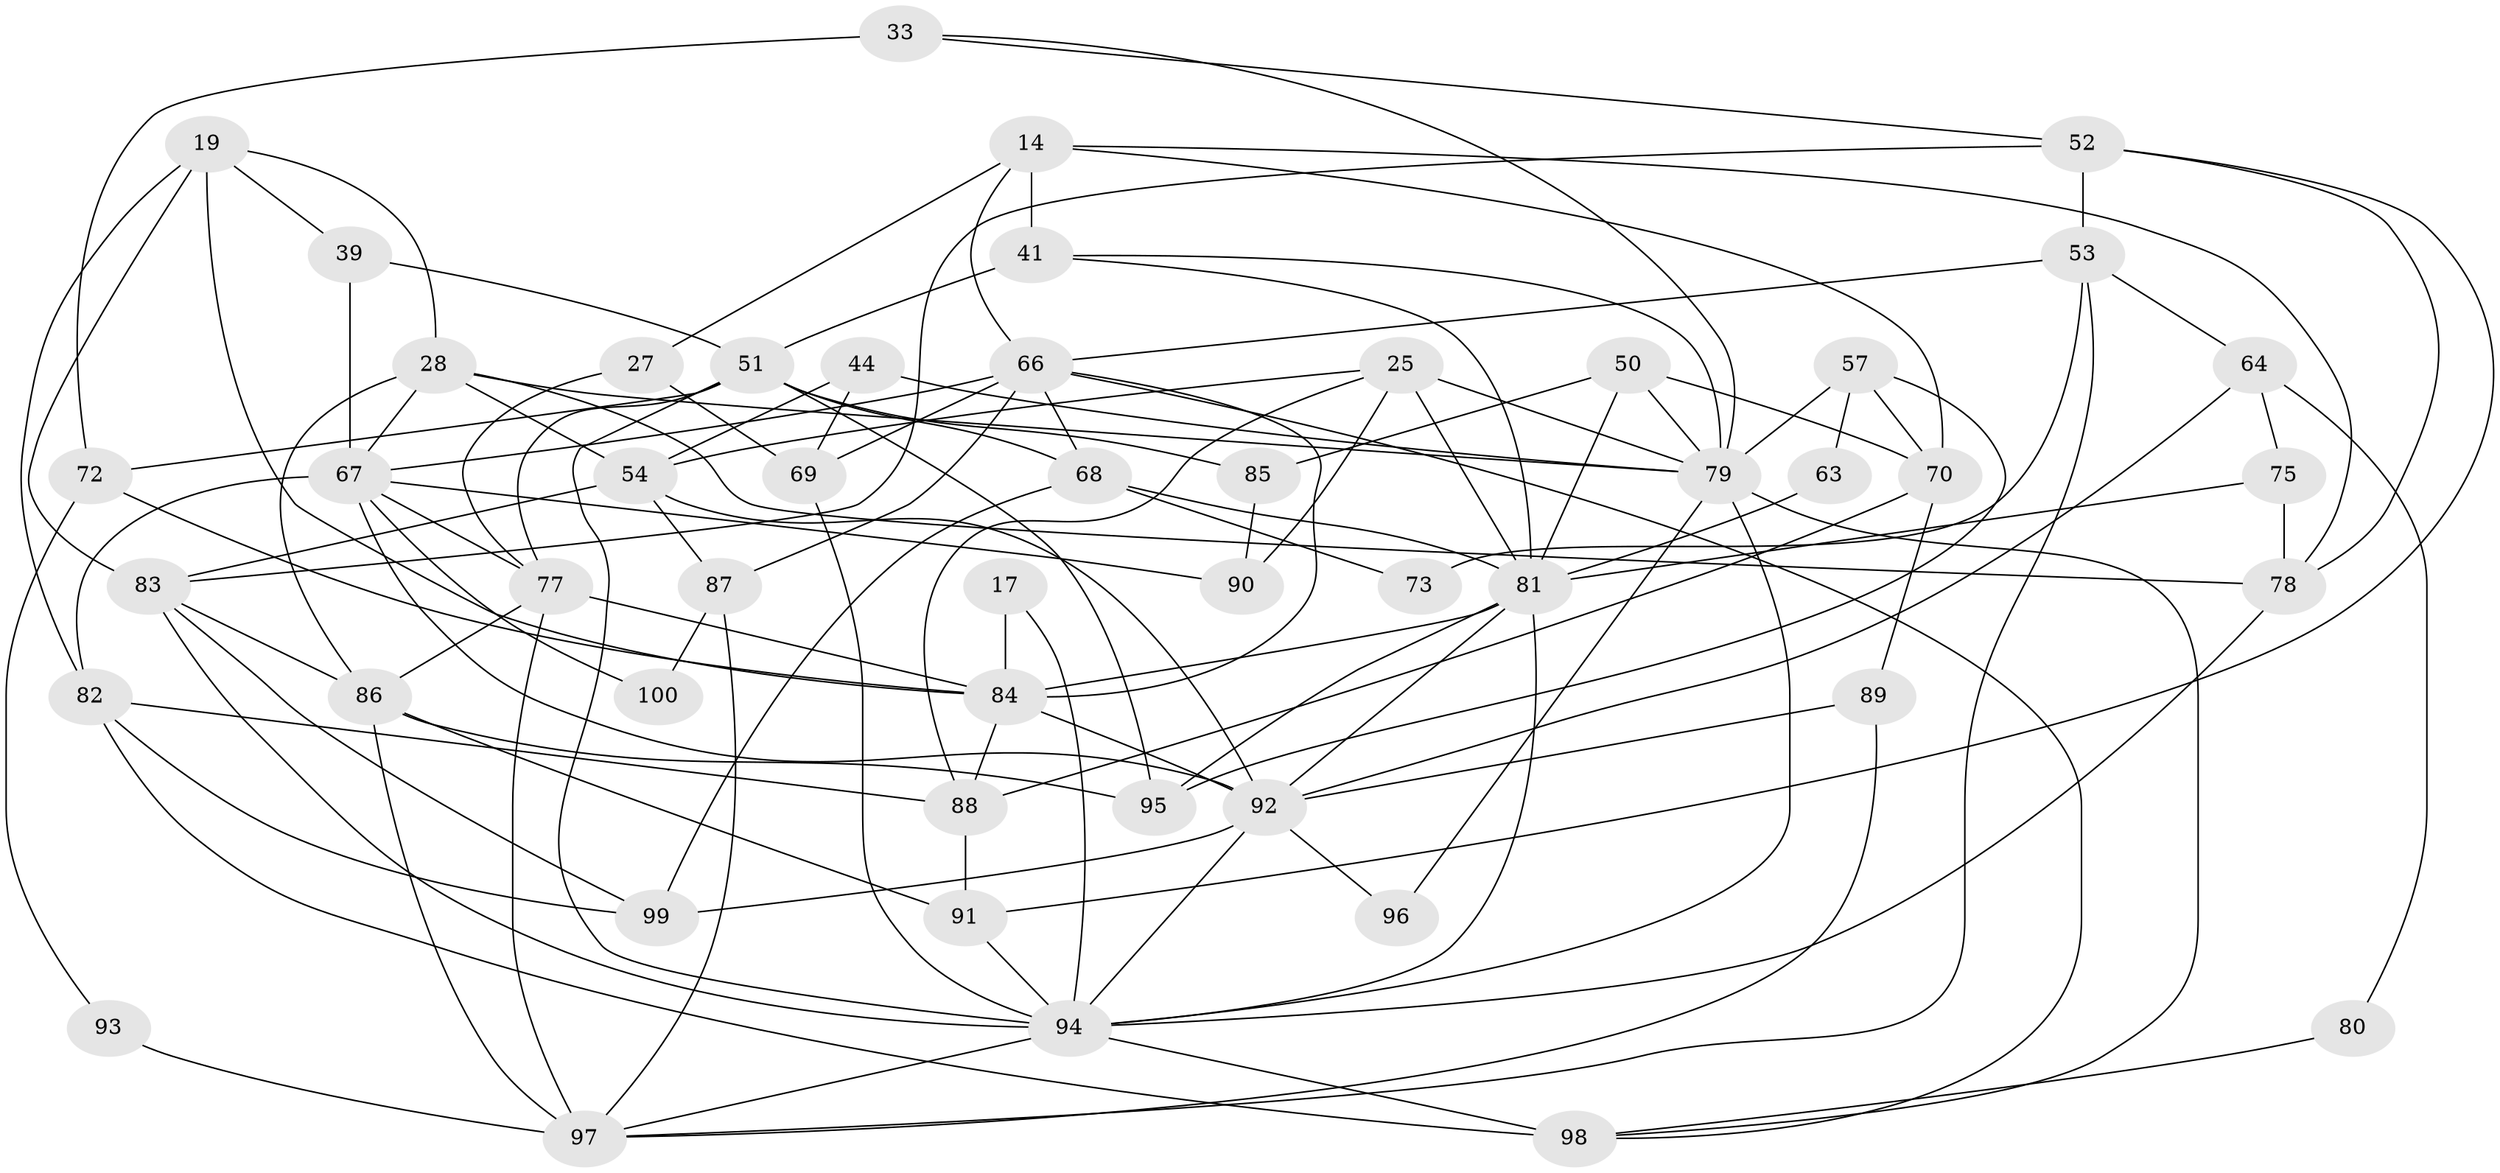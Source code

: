 // original degree distribution, {6: 0.08, 3: 0.25, 5: 0.22, 4: 0.28, 2: 0.13, 7: 0.03, 8: 0.01}
// Generated by graph-tools (version 1.1) at 2025/54/03/04/25 21:54:55]
// undirected, 50 vertices, 121 edges
graph export_dot {
graph [start="1"]
  node [color=gray90,style=filled];
  14;
  17;
  19;
  25 [super="+22"];
  27 [super="+26"];
  28 [super="+11"];
  33;
  39 [super="+2"];
  41;
  44;
  50;
  51 [super="+15+13"];
  52;
  53 [super="+21"];
  54 [super="+20"];
  57;
  63;
  64;
  66 [super="+10+35+18+23"];
  67 [super="+31+48"];
  68 [super="+37"];
  69 [super="+65"];
  70 [super="+49"];
  72 [super="+16"];
  73;
  75 [super="+58"];
  77 [super="+71"];
  78;
  79 [super="+4"];
  80;
  81 [super="+9+32+61"];
  82 [super="+5"];
  83 [super="+56"];
  84 [super="+46+47"];
  85;
  86 [super="+55"];
  87;
  88;
  89;
  90 [super="+12+76"];
  91;
  92 [super="+38"];
  93;
  94 [super="+62"];
  95;
  96;
  97 [super="+24+42+74"];
  98 [super="+59"];
  99;
  100;
  14 -- 78;
  14 -- 41;
  14 -- 66;
  14 -- 27;
  14 -- 70;
  17 -- 84;
  17 -- 94;
  19 -- 82;
  19 -- 28 [weight=2];
  19 -- 84 [weight=2];
  19 -- 39;
  19 -- 83;
  25 -- 54 [weight=2];
  25 -- 81;
  25 -- 88;
  25 -- 79 [weight=2];
  25 -- 90;
  27 -- 69 [weight=2];
  27 -- 77;
  28 -- 78;
  28 -- 54;
  28 -- 86;
  28 -- 79;
  28 -- 67;
  33 -- 79;
  33 -- 52;
  33 -- 72 [weight=2];
  39 -- 67 [weight=3];
  39 -- 51;
  41 -- 79;
  41 -- 81;
  41 -- 51 [weight=3];
  44 -- 79;
  44 -- 54;
  44 -- 69;
  50 -- 70 [weight=2];
  50 -- 85;
  50 -- 79;
  50 -- 81;
  51 -- 95;
  51 -- 72;
  51 -- 85;
  51 -- 77;
  51 -- 68;
  51 -- 94;
  52 -- 78;
  52 -- 91;
  52 -- 53;
  52 -- 83;
  53 -- 97;
  53 -- 73;
  53 -- 66;
  53 -- 64;
  54 -- 92 [weight=2];
  54 -- 87;
  54 -- 83;
  57 -- 95;
  57 -- 63;
  57 -- 79;
  57 -- 70;
  63 -- 81;
  64 -- 75;
  64 -- 80;
  64 -- 92;
  66 -- 87;
  66 -- 98;
  66 -- 67;
  66 -- 84;
  66 -- 69 [weight=2];
  66 -- 68;
  67 -- 92 [weight=3];
  67 -- 100;
  67 -- 77 [weight=3];
  67 -- 82;
  67 -- 90 [weight=2];
  68 -- 99;
  68 -- 81;
  68 -- 73;
  69 -- 94;
  70 -- 88;
  70 -- 89;
  72 -- 93;
  72 -- 84;
  75 -- 78 [weight=2];
  75 -- 81;
  77 -- 86;
  77 -- 97;
  77 -- 84;
  78 -- 94;
  79 -- 96;
  79 -- 98;
  79 -- 94;
  80 -- 98;
  81 -- 95;
  81 -- 92;
  81 -- 84;
  81 -- 94 [weight=2];
  82 -- 88;
  82 -- 99;
  82 -- 98;
  83 -- 94 [weight=2];
  83 -- 99;
  83 -- 86;
  84 -- 88;
  84 -- 92 [weight=2];
  85 -- 90;
  86 -- 91 [weight=2];
  86 -- 95;
  86 -- 97;
  87 -- 100;
  87 -- 97;
  88 -- 91;
  89 -- 92;
  89 -- 97;
  91 -- 94;
  92 -- 96;
  92 -- 99;
  92 -- 94;
  93 -- 97 [weight=3];
  94 -- 98 [weight=2];
  94 -- 97 [weight=2];
}
